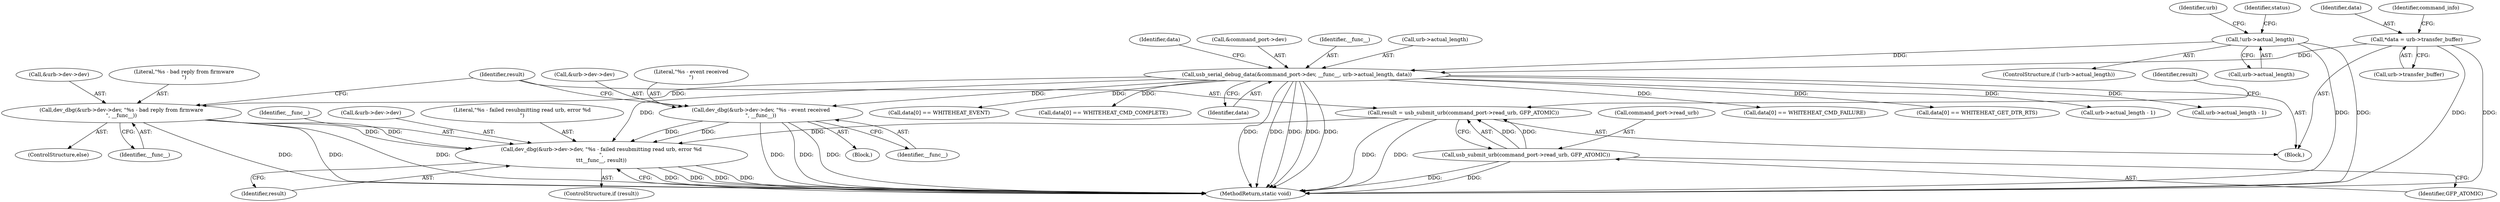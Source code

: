 digraph "0_linux_6817ae225cd650fb1c3295d769298c38b1eba818@pointer" {
"1000311" [label="(Call,dev_dbg(&urb->dev->dev, \"%s - failed resubmitting read urb, error %d\n\",\n\t\t\t__func__, result))"];
"1000293" [label="(Call,dev_dbg(&urb->dev->dev, \"%s - bad reply from firmware\n\", __func__))"];
"1000188" [label="(Call,usb_serial_debug_data(&command_port->dev, __func__, urb->actual_length, data))"];
"1000144" [label="(Call,!urb->actual_length)"];
"1000119" [label="(Call,*data = urb->transfer_buffer)"];
"1000241" [label="(Call,dev_dbg(&urb->dev->dev, \"%s - event received\n\", __func__))"];
"1000302" [label="(Call,result = usb_submit_urb(command_port->read_urb, GFP_ATOMIC))"];
"1000304" [label="(Call,usb_submit_urb(command_port->read_urb, GFP_ATOMIC))"];
"1000201" [label="(Identifier,data)"];
"1000189" [label="(Call,&command_port->dev)"];
"1000217" [label="(Call,data[0] == WHITEHEAT_CMD_FAILURE)"];
"1000309" [label="(ControlStructure,if (result))"];
"1000193" [label="(Identifier,__func__)"];
"1000321" [label="(MethodReturn,static void)"];
"1000318" [label="(Literal,\"%s - failed resubmitting read urb, error %d\n\")"];
"1000119" [label="(Call,*data = urb->transfer_buffer)"];
"1000249" [label="(Identifier,__func__)"];
"1000253" [label="(Call,data[0] == WHITEHEAT_GET_DTR_RTS)"];
"1000302" [label="(Call,result = usb_submit_urb(command_port->read_urb, GFP_ATOMIC))"];
"1000320" [label="(Identifier,result)"];
"1000294" [label="(Call,&urb->dev->dev)"];
"1000293" [label="(Call,dev_dbg(&urb->dev->dev, \"%s - bad reply from firmware\n\", __func__))"];
"1000301" [label="(Identifier,__func__)"];
"1000120" [label="(Identifier,data)"];
"1000311" [label="(Call,dev_dbg(&urb->dev->dev, \"%s - failed resubmitting read urb, error %d\n\",\n\t\t\t__func__, result))"];
"1000277" [label="(Call,urb->actual_length - 1)"];
"1000241" [label="(Call,dev_dbg(&urb->dev->dev, \"%s - event received\n\", __func__))"];
"1000259" [label="(Call,urb->actual_length - 1)"];
"1000145" [label="(Call,urb->actual_length)"];
"1000235" [label="(Call,data[0] == WHITEHEAT_EVENT)"];
"1000240" [label="(Block,)"];
"1000308" [label="(Identifier,GFP_ATOMIC)"];
"1000104" [label="(Block,)"];
"1000305" [label="(Call,command_port->read_urb)"];
"1000144" [label="(Call,!urb->actual_length)"];
"1000153" [label="(Identifier,urb)"];
"1000143" [label="(ControlStructure,if (!urb->actual_length))"];
"1000242" [label="(Call,&urb->dev->dev)"];
"1000160" [label="(Identifier,status)"];
"1000248" [label="(Literal,\"%s - event received\n\")"];
"1000292" [label="(ControlStructure,else)"];
"1000199" [label="(Call,data[0] == WHITEHEAT_CMD_COMPLETE)"];
"1000319" [label="(Identifier,__func__)"];
"1000310" [label="(Identifier,result)"];
"1000121" [label="(Call,urb->transfer_buffer)"];
"1000303" [label="(Identifier,result)"];
"1000194" [label="(Call,urb->actual_length)"];
"1000304" [label="(Call,usb_submit_urb(command_port->read_urb, GFP_ATOMIC))"];
"1000312" [label="(Call,&urb->dev->dev)"];
"1000126" [label="(Identifier,command_info)"];
"1000188" [label="(Call,usb_serial_debug_data(&command_port->dev, __func__, urb->actual_length, data))"];
"1000197" [label="(Identifier,data)"];
"1000300" [label="(Literal,\"%s - bad reply from firmware\n\")"];
"1000311" -> "1000309"  [label="AST: "];
"1000311" -> "1000320"  [label="CFG: "];
"1000312" -> "1000311"  [label="AST: "];
"1000318" -> "1000311"  [label="AST: "];
"1000319" -> "1000311"  [label="AST: "];
"1000320" -> "1000311"  [label="AST: "];
"1000321" -> "1000311"  [label="CFG: "];
"1000311" -> "1000321"  [label="DDG: "];
"1000311" -> "1000321"  [label="DDG: "];
"1000311" -> "1000321"  [label="DDG: "];
"1000311" -> "1000321"  [label="DDG: "];
"1000293" -> "1000311"  [label="DDG: "];
"1000293" -> "1000311"  [label="DDG: "];
"1000241" -> "1000311"  [label="DDG: "];
"1000241" -> "1000311"  [label="DDG: "];
"1000188" -> "1000311"  [label="DDG: "];
"1000302" -> "1000311"  [label="DDG: "];
"1000293" -> "1000292"  [label="AST: "];
"1000293" -> "1000301"  [label="CFG: "];
"1000294" -> "1000293"  [label="AST: "];
"1000300" -> "1000293"  [label="AST: "];
"1000301" -> "1000293"  [label="AST: "];
"1000303" -> "1000293"  [label="CFG: "];
"1000293" -> "1000321"  [label="DDG: "];
"1000293" -> "1000321"  [label="DDG: "];
"1000293" -> "1000321"  [label="DDG: "];
"1000188" -> "1000293"  [label="DDG: "];
"1000188" -> "1000104"  [label="AST: "];
"1000188" -> "1000197"  [label="CFG: "];
"1000189" -> "1000188"  [label="AST: "];
"1000193" -> "1000188"  [label="AST: "];
"1000194" -> "1000188"  [label="AST: "];
"1000197" -> "1000188"  [label="AST: "];
"1000201" -> "1000188"  [label="CFG: "];
"1000188" -> "1000321"  [label="DDG: "];
"1000188" -> "1000321"  [label="DDG: "];
"1000188" -> "1000321"  [label="DDG: "];
"1000188" -> "1000321"  [label="DDG: "];
"1000188" -> "1000321"  [label="DDG: "];
"1000144" -> "1000188"  [label="DDG: "];
"1000119" -> "1000188"  [label="DDG: "];
"1000188" -> "1000199"  [label="DDG: "];
"1000188" -> "1000217"  [label="DDG: "];
"1000188" -> "1000235"  [label="DDG: "];
"1000188" -> "1000241"  [label="DDG: "];
"1000188" -> "1000253"  [label="DDG: "];
"1000188" -> "1000259"  [label="DDG: "];
"1000188" -> "1000277"  [label="DDG: "];
"1000144" -> "1000143"  [label="AST: "];
"1000144" -> "1000145"  [label="CFG: "];
"1000145" -> "1000144"  [label="AST: "];
"1000153" -> "1000144"  [label="CFG: "];
"1000160" -> "1000144"  [label="CFG: "];
"1000144" -> "1000321"  [label="DDG: "];
"1000144" -> "1000321"  [label="DDG: "];
"1000119" -> "1000104"  [label="AST: "];
"1000119" -> "1000121"  [label="CFG: "];
"1000120" -> "1000119"  [label="AST: "];
"1000121" -> "1000119"  [label="AST: "];
"1000126" -> "1000119"  [label="CFG: "];
"1000119" -> "1000321"  [label="DDG: "];
"1000119" -> "1000321"  [label="DDG: "];
"1000241" -> "1000240"  [label="AST: "];
"1000241" -> "1000249"  [label="CFG: "];
"1000242" -> "1000241"  [label="AST: "];
"1000248" -> "1000241"  [label="AST: "];
"1000249" -> "1000241"  [label="AST: "];
"1000303" -> "1000241"  [label="CFG: "];
"1000241" -> "1000321"  [label="DDG: "];
"1000241" -> "1000321"  [label="DDG: "];
"1000241" -> "1000321"  [label="DDG: "];
"1000302" -> "1000104"  [label="AST: "];
"1000302" -> "1000304"  [label="CFG: "];
"1000303" -> "1000302"  [label="AST: "];
"1000304" -> "1000302"  [label="AST: "];
"1000310" -> "1000302"  [label="CFG: "];
"1000302" -> "1000321"  [label="DDG: "];
"1000302" -> "1000321"  [label="DDG: "];
"1000304" -> "1000302"  [label="DDG: "];
"1000304" -> "1000302"  [label="DDG: "];
"1000304" -> "1000308"  [label="CFG: "];
"1000305" -> "1000304"  [label="AST: "];
"1000308" -> "1000304"  [label="AST: "];
"1000304" -> "1000321"  [label="DDG: "];
"1000304" -> "1000321"  [label="DDG: "];
}
